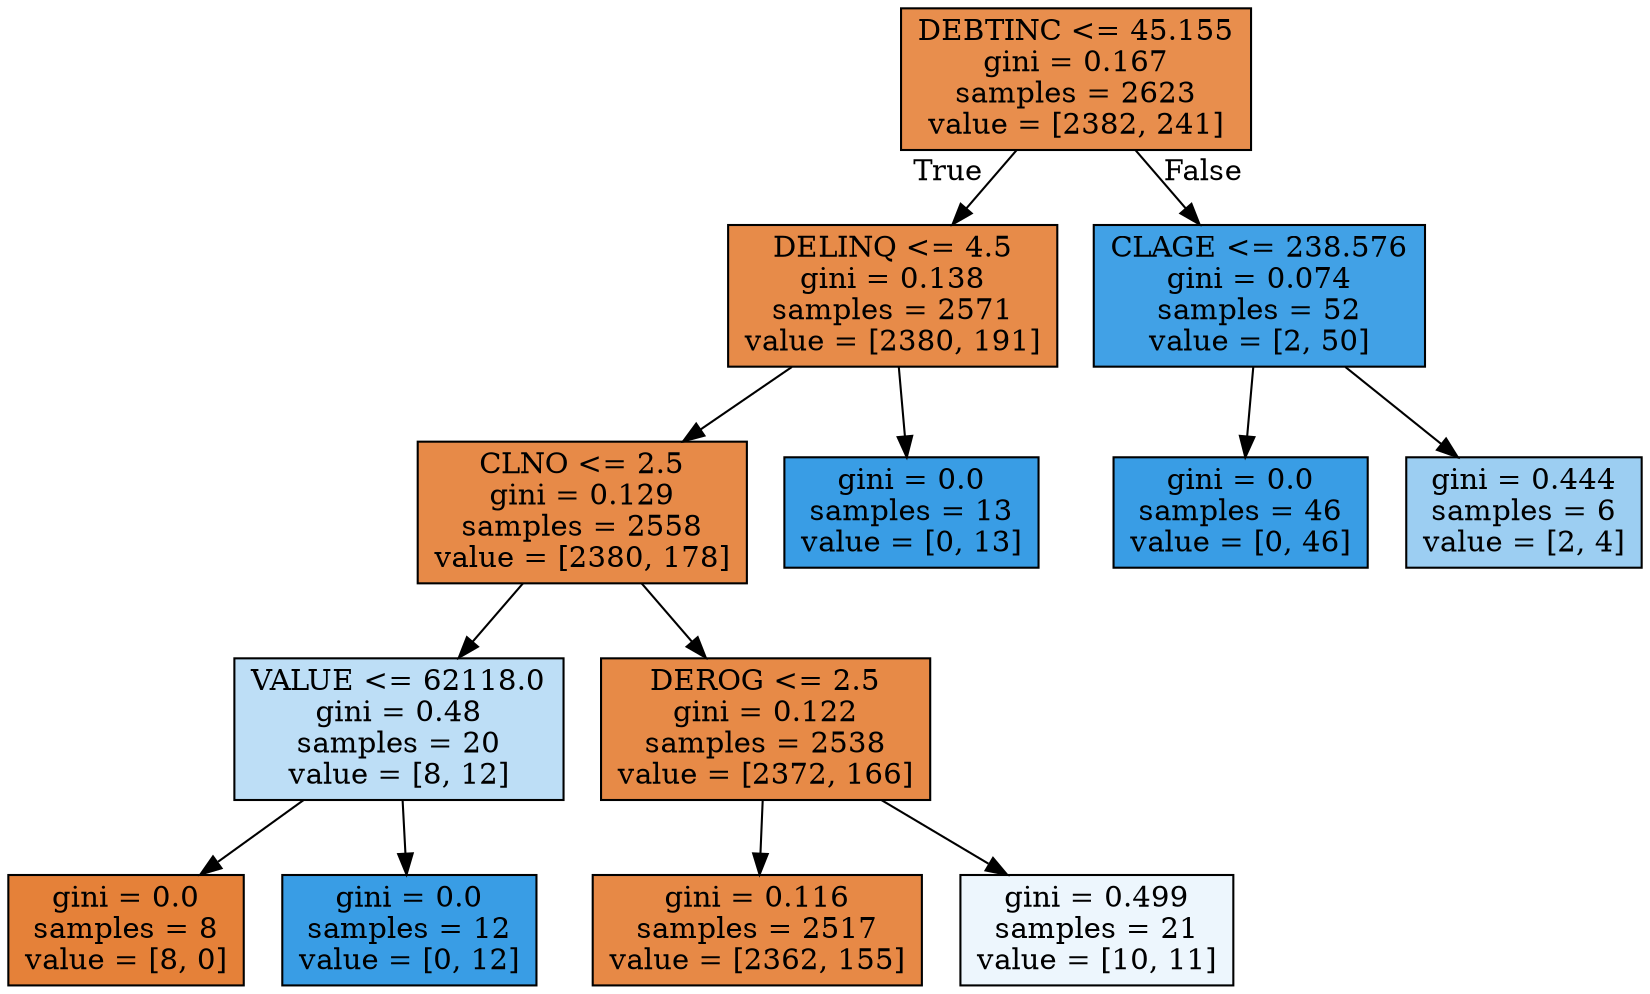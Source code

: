 digraph Tree {
node [shape=box, style="filled", color="black"] ;
0 [label="DEBTINC <= 45.155\ngini = 0.167\nsamples = 2623\nvalue = [2382, 241]", fillcolor="#e88e4d"] ;
1 [label="DELINQ <= 4.5\ngini = 0.138\nsamples = 2571\nvalue = [2380, 191]", fillcolor="#e78b49"] ;
0 -> 1 [labeldistance=2.5, labelangle=45, headlabel="True"] ;
2 [label="CLNO <= 2.5\ngini = 0.129\nsamples = 2558\nvalue = [2380, 178]", fillcolor="#e78a48"] ;
1 -> 2 ;
3 [label="VALUE <= 62118.0\ngini = 0.48\nsamples = 20\nvalue = [8, 12]", fillcolor="#bddef6"] ;
2 -> 3 ;
4 [label="gini = 0.0\nsamples = 8\nvalue = [8, 0]", fillcolor="#e58139"] ;
3 -> 4 ;
5 [label="gini = 0.0\nsamples = 12\nvalue = [0, 12]", fillcolor="#399de5"] ;
3 -> 5 ;
6 [label="DEROG <= 2.5\ngini = 0.122\nsamples = 2538\nvalue = [2372, 166]", fillcolor="#e78a47"] ;
2 -> 6 ;
7 [label="gini = 0.116\nsamples = 2517\nvalue = [2362, 155]", fillcolor="#e78946"] ;
6 -> 7 ;
8 [label="gini = 0.499\nsamples = 21\nvalue = [10, 11]", fillcolor="#edf6fd"] ;
6 -> 8 ;
9 [label="gini = 0.0\nsamples = 13\nvalue = [0, 13]", fillcolor="#399de5"] ;
1 -> 9 ;
10 [label="CLAGE <= 238.576\ngini = 0.074\nsamples = 52\nvalue = [2, 50]", fillcolor="#41a1e6"] ;
0 -> 10 [labeldistance=2.5, labelangle=-45, headlabel="False"] ;
11 [label="gini = 0.0\nsamples = 46\nvalue = [0, 46]", fillcolor="#399de5"] ;
10 -> 11 ;
12 [label="gini = 0.444\nsamples = 6\nvalue = [2, 4]", fillcolor="#9ccef2"] ;
10 -> 12 ;
}